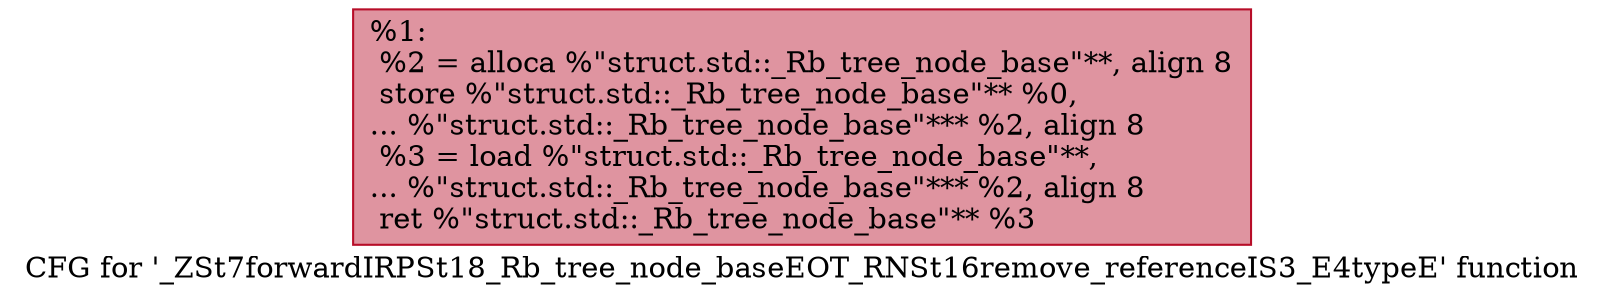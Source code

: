 digraph "CFG for '_ZSt7forwardIRPSt18_Rb_tree_node_baseEOT_RNSt16remove_referenceIS3_E4typeE' function" {
	label="CFG for '_ZSt7forwardIRPSt18_Rb_tree_node_baseEOT_RNSt16remove_referenceIS3_E4typeE' function";

	Node0x561d2df57380 [shape=record,color="#b70d28ff", style=filled, fillcolor="#b70d2870",label="{%1:\l  %2 = alloca %\"struct.std::_Rb_tree_node_base\"**, align 8\l  store %\"struct.std::_Rb_tree_node_base\"** %0,\l... %\"struct.std::_Rb_tree_node_base\"*** %2, align 8\l  %3 = load %\"struct.std::_Rb_tree_node_base\"**,\l... %\"struct.std::_Rb_tree_node_base\"*** %2, align 8\l  ret %\"struct.std::_Rb_tree_node_base\"** %3\l}"];
}
